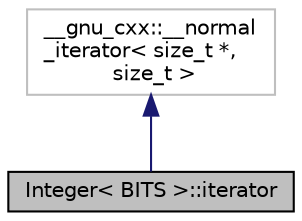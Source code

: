 digraph "Integer&lt; BITS &gt;::iterator"
{
 // LATEX_PDF_SIZE
  edge [fontname="Helvetica",fontsize="10",labelfontname="Helvetica",labelfontsize="10"];
  node [fontname="Helvetica",fontsize="10",shape=record];
  Node1 [label="Integer\< BITS \>::iterator",height=0.2,width=0.4,color="black", fillcolor="grey75", style="filled", fontcolor="black",tooltip=" "];
  Node2 -> Node1 [dir="back",color="midnightblue",fontsize="10",style="solid",fontname="Helvetica"];
  Node2 [label="__gnu_cxx::__normal\l_iterator\< size_t *,\l size_t \>",height=0.2,width=0.4,color="grey75", fillcolor="white", style="filled",tooltip=" "];
}
